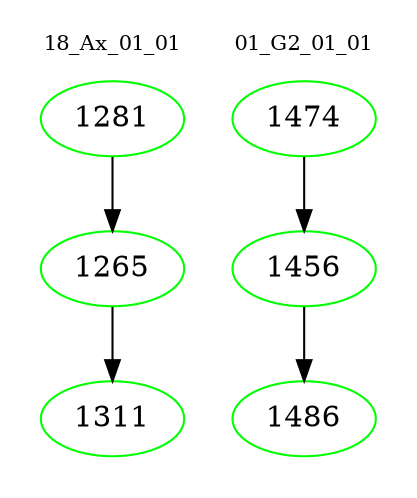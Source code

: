 digraph{
subgraph cluster_0 {
color = white
label = "18_Ax_01_01";
fontsize=10;
T0_1281 [label="1281", color="green"]
T0_1281 -> T0_1265 [color="black"]
T0_1265 [label="1265", color="green"]
T0_1265 -> T0_1311 [color="black"]
T0_1311 [label="1311", color="green"]
}
subgraph cluster_1 {
color = white
label = "01_G2_01_01";
fontsize=10;
T1_1474 [label="1474", color="green"]
T1_1474 -> T1_1456 [color="black"]
T1_1456 [label="1456", color="green"]
T1_1456 -> T1_1486 [color="black"]
T1_1486 [label="1486", color="green"]
}
}
